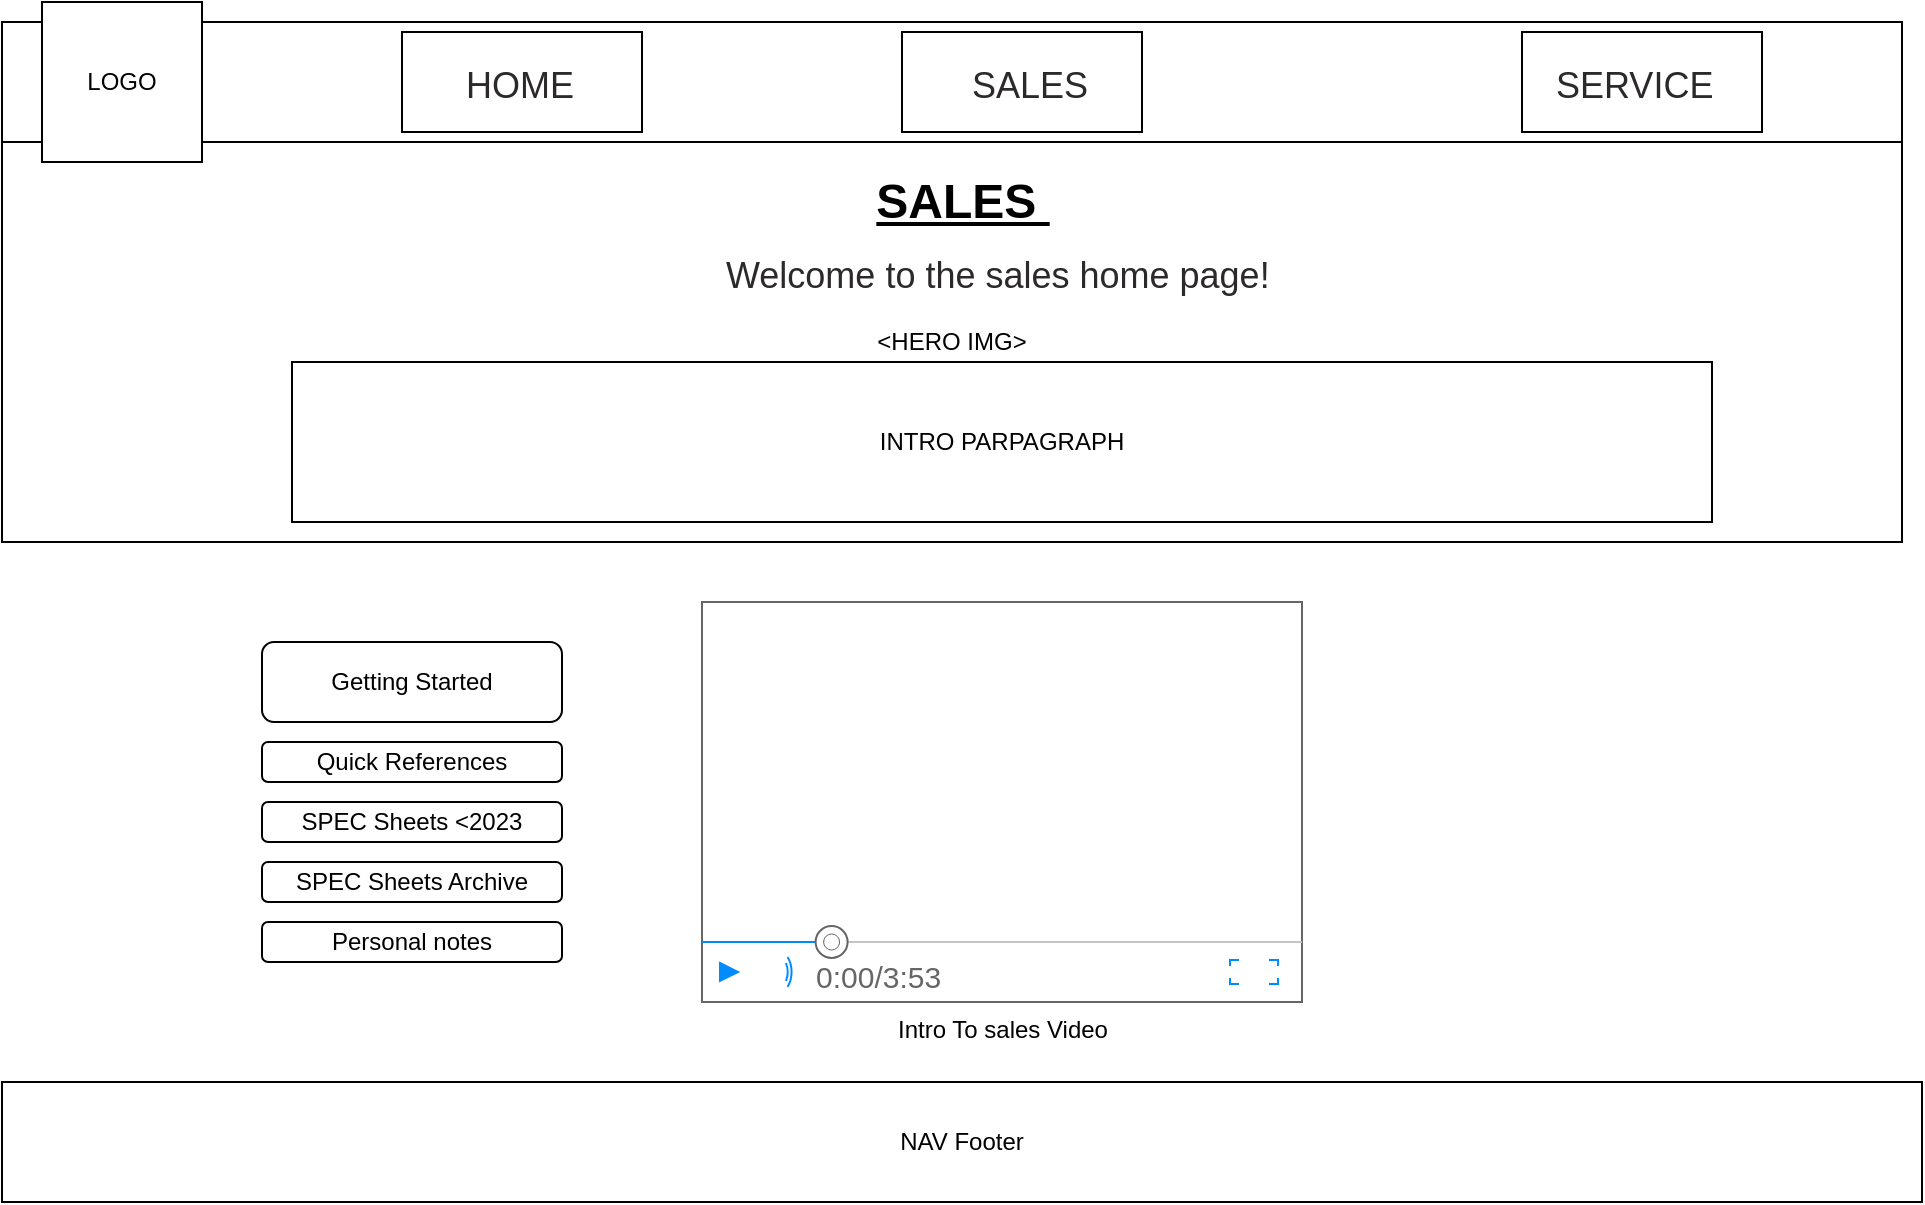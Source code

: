 <mxfile version="20.8.16" type="device"><diagram name="Page-1" id="c9db0220-8083-56f3-ca83-edcdcd058819"><mxGraphModel dx="1098" dy="828" grid="1" gridSize="10" guides="1" tooltips="1" connect="1" arrows="1" fold="1" page="1" pageScale="1.5" pageWidth="826" pageHeight="1169" background="none" math="0" shadow="0"><root><mxCell id="0" style=";html=1;"/><mxCell id="1" style=";html=1;" parent="0"/><mxCell id="ymVCBHttQ8KCJxaJM-Ao-1" value="" style="rounded=0;whiteSpace=wrap;html=1;" parent="1" vertex="1"><mxGeometry y="50" width="950" height="60" as="geometry"/></mxCell><mxCell id="ymVCBHttQ8KCJxaJM-Ao-8" value="Quick References" style="rounded=1;whiteSpace=wrap;html=1;" parent="1" vertex="1"><mxGeometry x="130" y="410" width="150" height="20" as="geometry"/></mxCell><mxCell id="ymVCBHttQ8KCJxaJM-Ao-9" value="SPEC Sheets &amp;lt;2023" style="rounded=1;whiteSpace=wrap;html=1;" parent="1" vertex="1"><mxGeometry x="130" y="440" width="150" height="20" as="geometry"/></mxCell><mxCell id="ymVCBHttQ8KCJxaJM-Ao-10" value="Personal notes" style="rounded=1;whiteSpace=wrap;html=1;" parent="1" vertex="1"><mxGeometry x="130" y="500" width="150" height="20" as="geometry"/></mxCell><mxCell id="ymVCBHttQ8KCJxaJM-Ao-11" value="NAV Footer" style="rounded=0;whiteSpace=wrap;html=1;" parent="1" vertex="1"><mxGeometry y="580" width="960" height="60" as="geometry"/></mxCell><mxCell id="ymVCBHttQ8KCJxaJM-Ao-14" value="Intro To sales Video" style="verticalLabelPosition=bottom;shadow=0;dashed=0;align=center;html=1;verticalAlign=top;strokeWidth=1;shape=mxgraph.mockup.containers.videoPlayer;strokeColor=#666666;strokeColor2=#008cff;strokeColor3=#c4c4c4;textColor=#666666;fillColor2=#008cff;barHeight=30;barPos=20;" parent="1" vertex="1"><mxGeometry x="350" y="340" width="300" height="200" as="geometry"/></mxCell><mxCell id="ymVCBHttQ8KCJxaJM-Ao-15" value="Getting Started" style="rounded=1;whiteSpace=wrap;html=1;" parent="1" vertex="1"><mxGeometry x="130" y="360" width="150" height="40" as="geometry"/></mxCell><mxCell id="ymVCBHttQ8KCJxaJM-Ao-33" value="" style="group" parent="1" vertex="1" connectable="0"><mxGeometry x="760" y="55" width="120" height="50" as="geometry"/></mxCell><mxCell id="ymVCBHttQ8KCJxaJM-Ao-19" value="" style="rounded=0;whiteSpace=wrap;html=1;" parent="ymVCBHttQ8KCJxaJM-Ao-33" vertex="1"><mxGeometry width="120" height="50" as="geometry"/></mxCell><mxCell id="ymVCBHttQ8KCJxaJM-Ao-27" value="&lt;div style=&quot;text-align: center;&quot;&gt;&lt;span style=&quot;background-color: initial; font-size: 18px;&quot;&gt;&lt;font face=&quot;Source Sans Pro, sans-serif&quot; color=&quot;#2c292a&quot;&gt;SERVICE&lt;/font&gt;&lt;/span&gt;&lt;/div&gt;" style="text;whiteSpace=wrap;html=1;" parent="ymVCBHttQ8KCJxaJM-Ao-33" vertex="1"><mxGeometry x="15" y="10" width="90" height="30" as="geometry"/></mxCell><mxCell id="ymVCBHttQ8KCJxaJM-Ao-34" value="" style="group" parent="1" vertex="1" connectable="0"><mxGeometry x="450" y="55" width="120" height="50" as="geometry"/></mxCell><mxCell id="ymVCBHttQ8KCJxaJM-Ao-18" value="" style="rounded=0;whiteSpace=wrap;html=1;" parent="ymVCBHttQ8KCJxaJM-Ao-34" vertex="1"><mxGeometry width="120" height="50" as="geometry"/></mxCell><mxCell id="ymVCBHttQ8KCJxaJM-Ao-25" value="&lt;div style=&quot;text-align: center;&quot;&gt;&lt;span style=&quot;background-color: initial; font-size: 18px;&quot;&gt;&lt;font face=&quot;Source Sans Pro, sans-serif&quot; color=&quot;#2c292a&quot;&gt;SALES&lt;/font&gt;&lt;/span&gt;&lt;/div&gt;" style="text;whiteSpace=wrap;html=1;" parent="ymVCBHttQ8KCJxaJM-Ao-34" vertex="1"><mxGeometry x="32.5" y="10" width="55" height="30" as="geometry"/></mxCell><mxCell id="ymVCBHttQ8KCJxaJM-Ao-35" value="" style="group" parent="1" vertex="1" connectable="0"><mxGeometry x="200" y="55" width="120" height="50" as="geometry"/></mxCell><mxCell id="ymVCBHttQ8KCJxaJM-Ao-16" value="" style="rounded=0;whiteSpace=wrap;html=1;" parent="ymVCBHttQ8KCJxaJM-Ao-35" vertex="1"><mxGeometry width="120" height="50" as="geometry"/></mxCell><mxCell id="ymVCBHttQ8KCJxaJM-Ao-26" value="&lt;div style=&quot;text-align: center;&quot;&gt;&lt;span style=&quot;background-color: initial; font-size: 18px;&quot;&gt;&lt;font face=&quot;Source Sans Pro, sans-serif&quot; color=&quot;#2c292a&quot;&gt;HOME&lt;/font&gt;&lt;/span&gt;&lt;/div&gt;" style="text;whiteSpace=wrap;html=1;" parent="ymVCBHttQ8KCJxaJM-Ao-35" vertex="1"><mxGeometry x="30" y="10" width="55" height="30" as="geometry"/></mxCell><mxCell id="ymVCBHttQ8KCJxaJM-Ao-36" value="SPEC Sheets Archive" style="rounded=1;whiteSpace=wrap;html=1;" parent="1" vertex="1"><mxGeometry x="130" y="470" width="150" height="20" as="geometry"/></mxCell><mxCell id="ymVCBHttQ8KCJxaJM-Ao-38" value="&amp;lt;HERO IMG&amp;gt;" style="rounded=0;whiteSpace=wrap;html=1;" parent="1" vertex="1"><mxGeometry y="110" width="950" height="200" as="geometry"/></mxCell><mxCell id="ymVCBHttQ8KCJxaJM-Ao-24" value="&lt;div style=&quot;text-align: center;&quot;&gt;&lt;span style=&quot;background-color: initial; font-size: 18px;&quot;&gt;&lt;font face=&quot;Source Sans Pro, sans-serif&quot; color=&quot;#2c292a&quot;&gt;Welcome to the sales home page!&lt;/font&gt;&lt;/span&gt;&lt;/div&gt;" style="text;whiteSpace=wrap;html=1;" parent="1" vertex="1"><mxGeometry x="360" y="160" width="280" height="30" as="geometry"/></mxCell><mxCell id="ymVCBHttQ8KCJxaJM-Ao-12" value="&lt;u&gt;SALES&amp;nbsp;&lt;/u&gt;" style="text;strokeColor=none;fillColor=none;html=1;fontSize=24;fontStyle=1;verticalAlign=middle;align=center;" parent="1" vertex="1"><mxGeometry x="430" y="120" width="100" height="40" as="geometry"/></mxCell><mxCell id="ymVCBHttQ8KCJxaJM-Ao-17" value="LOGO" style="whiteSpace=wrap;html=1;aspect=fixed;" parent="1" vertex="1"><mxGeometry x="20" y="40" width="80" height="80" as="geometry"/></mxCell><mxCell id="9fd3w6cPdULV7fo2Lv6v-1" value="INTRO PARPAGRAPH" style="rounded=0;whiteSpace=wrap;html=1;" vertex="1" parent="1"><mxGeometry x="145" y="220" width="710" height="80" as="geometry"/></mxCell></root></mxGraphModel></diagram></mxfile>